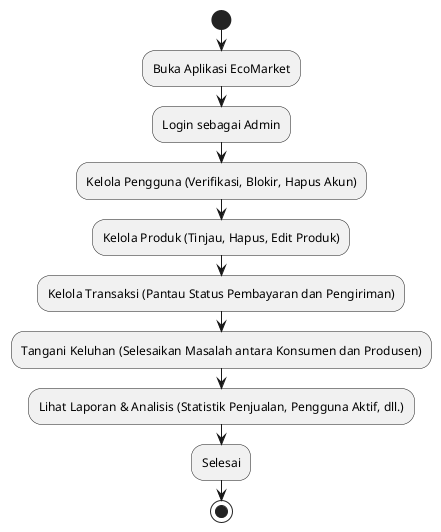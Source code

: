 @startuml
start

:Buka Aplikasi EcoMarket;
:Login sebagai Admin;

:Kelola Pengguna (Verifikasi, Blokir, Hapus Akun);
:Kelola Produk (Tinjau, Hapus, Edit Produk);
:Kelola Transaksi (Pantau Status Pembayaran dan Pengiriman);
:Tangani Keluhan (Selesaikan Masalah antara Konsumen dan Produsen);
:Lihat Laporan & Analisis (Statistik Penjualan, Pengguna Aktif, dll.);

:Selesai;

stop
@enduml